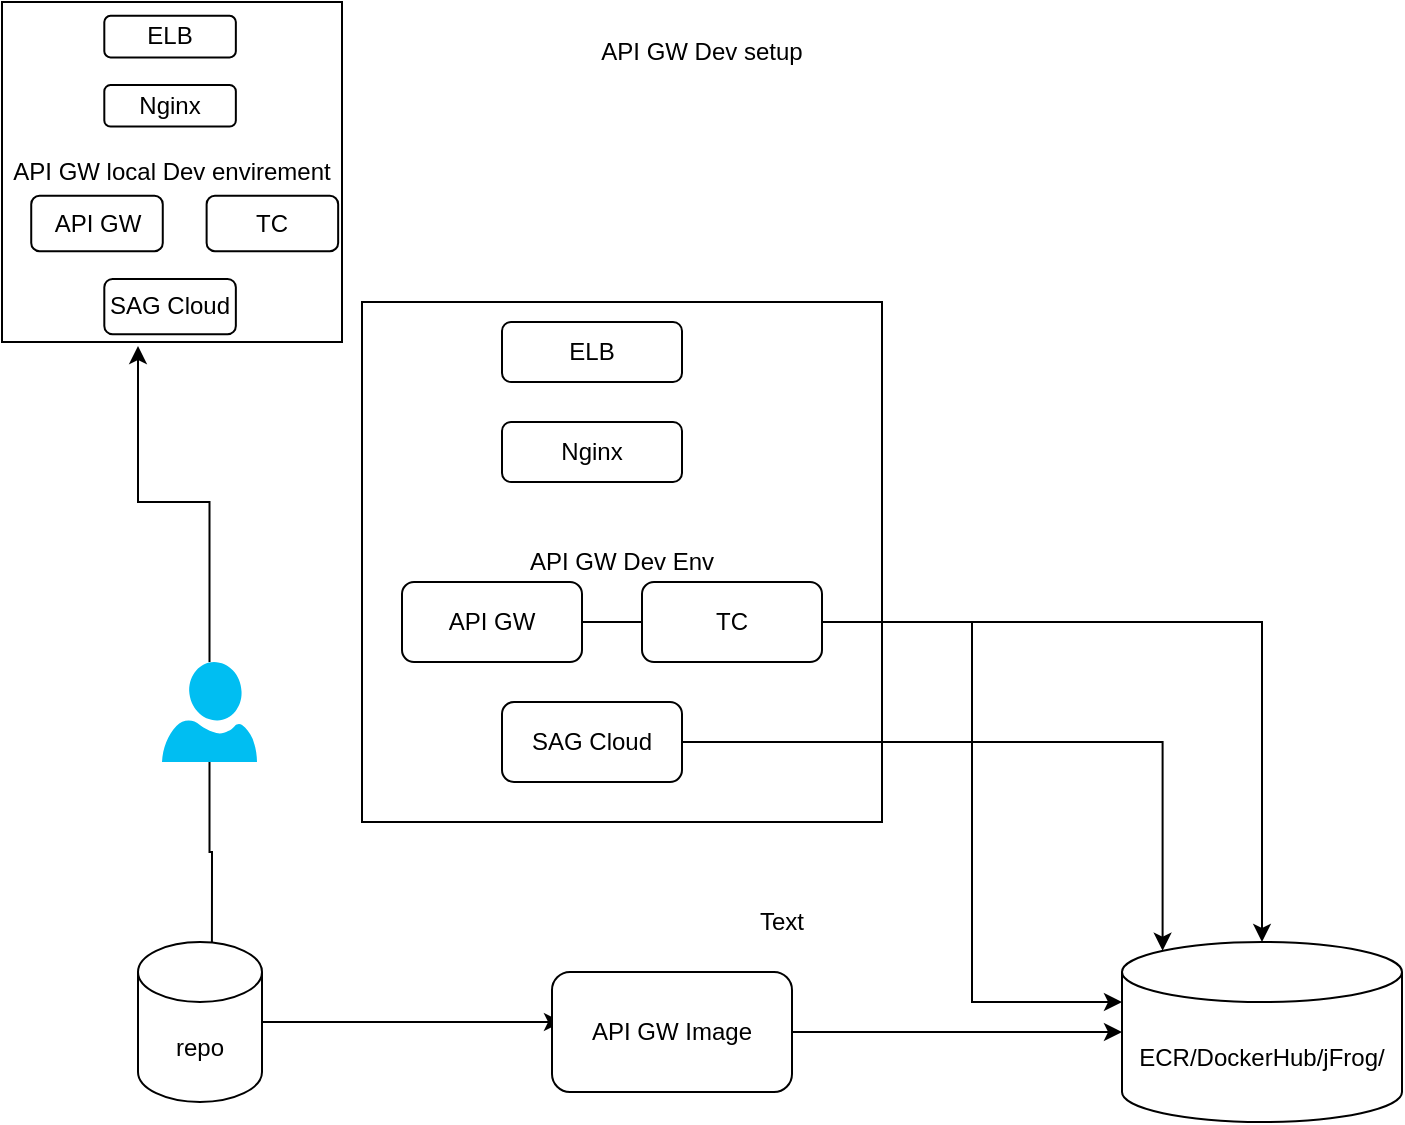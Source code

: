 <mxfile version="13.8.1" type="github">
  <diagram id="GiysFdw9YnmzrjZ-zMn3" name="Page-1">
    <mxGraphModel dx="1422" dy="914" grid="1" gridSize="10" guides="1" tooltips="1" connect="1" arrows="1" fold="1" page="1" pageScale="1" pageWidth="850" pageHeight="1100" math="0" shadow="0">
      <root>
        <mxCell id="0" />
        <mxCell id="1" parent="0" />
        <mxCell id="StKT0LGSQb8zcyLeMCrR-4" style="edgeStyle=orthogonalEdgeStyle;rounded=0;orthogonalLoop=1;jettySize=auto;html=1;entryX=0.596;entryY=0.125;entryDx=0;entryDy=0;entryPerimeter=0;" parent="1" source="StKT0LGSQb8zcyLeMCrR-1" target="StKT0LGSQb8zcyLeMCrR-2" edge="1">
          <mxGeometry relative="1" as="geometry" />
        </mxCell>
        <mxCell id="StKT0LGSQb8zcyLeMCrR-37" style="edgeStyle=orthogonalEdgeStyle;rounded=0;orthogonalLoop=1;jettySize=auto;html=1;entryX=0.4;entryY=1.012;entryDx=0;entryDy=0;entryPerimeter=0;" parent="1" source="StKT0LGSQb8zcyLeMCrR-1" target="StKT0LGSQb8zcyLeMCrR-30" edge="1">
          <mxGeometry relative="1" as="geometry" />
        </mxCell>
        <mxCell id="StKT0LGSQb8zcyLeMCrR-1" value="" style="verticalLabelPosition=bottom;html=1;verticalAlign=top;align=center;strokeColor=none;fillColor=#00BEF2;shape=mxgraph.azure.user;" parent="1" vertex="1">
          <mxGeometry x="110" y="340" width="47.5" height="50" as="geometry" />
        </mxCell>
        <mxCell id="StKT0LGSQb8zcyLeMCrR-5" style="edgeStyle=orthogonalEdgeStyle;rounded=0;orthogonalLoop=1;jettySize=auto;html=1;" parent="1" source="StKT0LGSQb8zcyLeMCrR-2" edge="1">
          <mxGeometry relative="1" as="geometry">
            <mxPoint x="310" y="520" as="targetPoint" />
          </mxGeometry>
        </mxCell>
        <mxCell id="StKT0LGSQb8zcyLeMCrR-2" value="repo" style="shape=cylinder3;whiteSpace=wrap;html=1;boundedLbl=1;backgroundOutline=1;size=15;" parent="1" vertex="1">
          <mxGeometry x="98" y="480" width="62" height="80" as="geometry" />
        </mxCell>
        <mxCell id="StKT0LGSQb8zcyLeMCrR-7" style="edgeStyle=orthogonalEdgeStyle;rounded=0;orthogonalLoop=1;jettySize=auto;html=1;" parent="1" source="StKT0LGSQb8zcyLeMCrR-6" target="StKT0LGSQb8zcyLeMCrR-8" edge="1">
          <mxGeometry relative="1" as="geometry">
            <mxPoint x="620" y="520" as="targetPoint" />
          </mxGeometry>
        </mxCell>
        <mxCell id="StKT0LGSQb8zcyLeMCrR-6" value="API GW Image" style="rounded=1;whiteSpace=wrap;html=1;" parent="1" vertex="1">
          <mxGeometry x="305" y="495" width="120" height="60" as="geometry" />
        </mxCell>
        <mxCell id="StKT0LGSQb8zcyLeMCrR-8" value="ECR/DockerHub/jFrog/" style="shape=cylinder3;whiteSpace=wrap;html=1;boundedLbl=1;backgroundOutline=1;size=15;" parent="1" vertex="1">
          <mxGeometry x="590" y="480" width="140" height="90" as="geometry" />
        </mxCell>
        <mxCell id="StKT0LGSQb8zcyLeMCrR-9" value="API GW Dev Env" style="whiteSpace=wrap;html=1;aspect=fixed;" parent="1" vertex="1">
          <mxGeometry x="210" y="160" width="260" height="260" as="geometry" />
        </mxCell>
        <mxCell id="StKT0LGSQb8zcyLeMCrR-10" value="ELB" style="rounded=1;whiteSpace=wrap;html=1;" parent="1" vertex="1">
          <mxGeometry x="280" y="170" width="90" height="30" as="geometry" />
        </mxCell>
        <mxCell id="StKT0LGSQb8zcyLeMCrR-11" value="Nginx" style="rounded=1;whiteSpace=wrap;html=1;" parent="1" vertex="1">
          <mxGeometry x="280" y="220" width="90" height="30" as="geometry" />
        </mxCell>
        <mxCell id="StKT0LGSQb8zcyLeMCrR-15" style="edgeStyle=orthogonalEdgeStyle;rounded=0;orthogonalLoop=1;jettySize=auto;html=1;" parent="1" source="StKT0LGSQb8zcyLeMCrR-12" target="StKT0LGSQb8zcyLeMCrR-8" edge="1">
          <mxGeometry relative="1" as="geometry" />
        </mxCell>
        <mxCell id="StKT0LGSQb8zcyLeMCrR-12" value="API GW" style="rounded=1;whiteSpace=wrap;html=1;" parent="1" vertex="1">
          <mxGeometry x="230" y="300" width="90" height="40" as="geometry" />
        </mxCell>
        <mxCell id="StKT0LGSQb8zcyLeMCrR-16" style="edgeStyle=orthogonalEdgeStyle;rounded=0;orthogonalLoop=1;jettySize=auto;html=1;entryX=0;entryY=0;entryDx=0;entryDy=30;entryPerimeter=0;" parent="1" source="StKT0LGSQb8zcyLeMCrR-13" target="StKT0LGSQb8zcyLeMCrR-8" edge="1">
          <mxGeometry relative="1" as="geometry" />
        </mxCell>
        <mxCell id="StKT0LGSQb8zcyLeMCrR-13" value="TC" style="rounded=1;whiteSpace=wrap;html=1;" parent="1" vertex="1">
          <mxGeometry x="350" y="300" width="90" height="40" as="geometry" />
        </mxCell>
        <mxCell id="StKT0LGSQb8zcyLeMCrR-17" style="edgeStyle=orthogonalEdgeStyle;rounded=0;orthogonalLoop=1;jettySize=auto;html=1;entryX=0.145;entryY=0;entryDx=0;entryDy=4.35;entryPerimeter=0;" parent="1" source="StKT0LGSQb8zcyLeMCrR-14" target="StKT0LGSQb8zcyLeMCrR-8" edge="1">
          <mxGeometry relative="1" as="geometry" />
        </mxCell>
        <mxCell id="StKT0LGSQb8zcyLeMCrR-14" value="SAG Cloud" style="rounded=1;whiteSpace=wrap;html=1;" parent="1" vertex="1">
          <mxGeometry x="280" y="360" width="90" height="40" as="geometry" />
        </mxCell>
        <mxCell id="StKT0LGSQb8zcyLeMCrR-38" value="" style="group" parent="1" vertex="1" connectable="0">
          <mxGeometry x="30" y="10" width="190" height="180" as="geometry" />
        </mxCell>
        <mxCell id="StKT0LGSQb8zcyLeMCrR-30" value="API GW local Dev envirement" style="whiteSpace=wrap;html=1;aspect=fixed;" parent="StKT0LGSQb8zcyLeMCrR-38" vertex="1">
          <mxGeometry width="170" height="170" as="geometry" />
        </mxCell>
        <mxCell id="StKT0LGSQb8zcyLeMCrR-31" value="ELB" style="rounded=1;whiteSpace=wrap;html=1;" parent="StKT0LGSQb8zcyLeMCrR-38" vertex="1">
          <mxGeometry x="51.154" y="6.923" width="65.769" height="20.769" as="geometry" />
        </mxCell>
        <mxCell id="StKT0LGSQb8zcyLeMCrR-32" value="Nginx" style="rounded=1;whiteSpace=wrap;html=1;" parent="StKT0LGSQb8zcyLeMCrR-38" vertex="1">
          <mxGeometry x="51.154" y="41.538" width="65.769" height="20.769" as="geometry" />
        </mxCell>
        <mxCell id="StKT0LGSQb8zcyLeMCrR-33" value="API GW" style="rounded=1;whiteSpace=wrap;html=1;" parent="StKT0LGSQb8zcyLeMCrR-38" vertex="1">
          <mxGeometry x="14.615" y="96.923" width="65.769" height="27.692" as="geometry" />
        </mxCell>
        <mxCell id="StKT0LGSQb8zcyLeMCrR-34" value="TC" style="rounded=1;whiteSpace=wrap;html=1;" parent="StKT0LGSQb8zcyLeMCrR-38" vertex="1">
          <mxGeometry x="102.308" y="96.923" width="65.769" height="27.692" as="geometry" />
        </mxCell>
        <mxCell id="StKT0LGSQb8zcyLeMCrR-35" value="SAG Cloud" style="rounded=1;whiteSpace=wrap;html=1;" parent="StKT0LGSQb8zcyLeMCrR-38" vertex="1">
          <mxGeometry x="51.154" y="138.462" width="65.769" height="27.692" as="geometry" />
        </mxCell>
        <mxCell id="greVf-_5AgqA9n_BhIaS-1" value="Text" style="text;html=1;strokeColor=none;fillColor=none;align=center;verticalAlign=middle;whiteSpace=wrap;rounded=0;" vertex="1" parent="1">
          <mxGeometry x="400" y="460" width="40" height="20" as="geometry" />
        </mxCell>
        <mxCell id="greVf-_5AgqA9n_BhIaS-2" value="API GW Dev setup" style="text;html=1;strokeColor=none;fillColor=none;align=center;verticalAlign=middle;whiteSpace=wrap;rounded=0;" vertex="1" parent="1">
          <mxGeometry x="240" y="20" width="280" height="30" as="geometry" />
        </mxCell>
      </root>
    </mxGraphModel>
  </diagram>
</mxfile>
